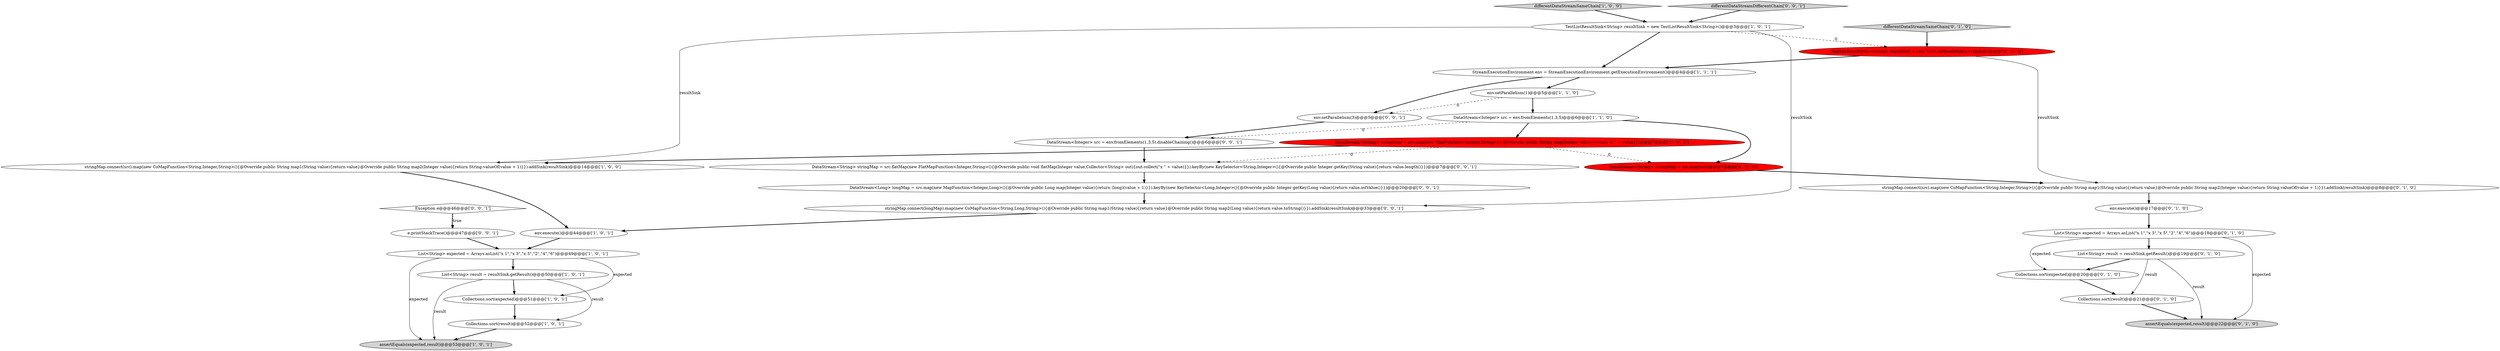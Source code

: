 digraph {
12 [style = filled, label = "DataStream<String> stringMap = src.map(new MapFunction<Integer,String>(){@Override public String map(Integer value){return \"x \" + value}})@@@7@@@['1', '0', '0']", fillcolor = red, shape = ellipse image = "AAA1AAABBB1BBB"];
26 [style = filled, label = "DataStream<Long> longMap = src.map(new MapFunction<Integer,Long>(){@Override public Long map(Integer value){return (long)(value + 1)}}).keyBy(new KeySelector<Long,Integer>(){@Override public Integer getKey(Long value){return value.intValue()}})@@@20@@@['0', '0', '1']", fillcolor = white, shape = ellipse image = "AAA0AAABBB3BBB"];
11 [style = filled, label = "assertEquals(expected,result)@@@53@@@['1', '0', '1']", fillcolor = lightgray, shape = ellipse image = "AAA0AAABBB1BBB"];
23 [style = filled, label = "Exception e@@@46@@@['0', '0', '1']", fillcolor = white, shape = diamond image = "AAA0AAABBB3BBB"];
25 [style = filled, label = "stringMap.connect(longMap).map(new CoMapFunction<String,Long,String>(){@Override public String map1(String value){return value}@Override public String map2(Long value){return value.toString()}}).addSink(resultSink)@@@33@@@['0', '0', '1']", fillcolor = white, shape = ellipse image = "AAA0AAABBB3BBB"];
5 [style = filled, label = "env.setParallelism(1)@@@5@@@['1', '1', '0']", fillcolor = white, shape = ellipse image = "AAA0AAABBB1BBB"];
28 [style = filled, label = "e.printStackTrace()@@@47@@@['0', '0', '1']", fillcolor = white, shape = ellipse image = "AAA0AAABBB3BBB"];
3 [style = filled, label = "StreamExecutionEnvironment env = StreamExecutionEnvironment.getExecutionEnvironment()@@@4@@@['1', '1', '1']", fillcolor = white, shape = ellipse image = "AAA0AAABBB1BBB"];
19 [style = filled, label = "List<String> expected = Arrays.asList(\"x 1\",\"x 3\",\"x 5\",\"2\",\"4\",\"6\")@@@18@@@['0', '1', '0']", fillcolor = white, shape = ellipse image = "AAA0AAABBB2BBB"];
29 [style = filled, label = "env.setParallelism(3)@@@5@@@['0', '0', '1']", fillcolor = white, shape = ellipse image = "AAA0AAABBB3BBB"];
9 [style = filled, label = "differentDataStreamSameChain['1', '0', '0']", fillcolor = lightgray, shape = diamond image = "AAA0AAABBB1BBB"];
24 [style = filled, label = "differentDataStreamDifferentChain['0', '0', '1']", fillcolor = lightgray, shape = diamond image = "AAA0AAABBB3BBB"];
4 [style = filled, label = "stringMap.connect(src).map(new CoMapFunction<String,Integer,String>(){@Override public String map1(String value){return value}@Override public String map2(Integer value){return String.valueOf(value + 1)}}).addSink(resultSink)@@@14@@@['1', '0', '0']", fillcolor = white, shape = ellipse image = "AAA0AAABBB1BBB"];
0 [style = filled, label = "DataStream<Integer> src = env.fromElements(1,3,5)@@@6@@@['1', '1', '0']", fillcolor = white, shape = ellipse image = "AAA0AAABBB1BBB"];
2 [style = filled, label = "List<String> expected = Arrays.asList(\"x 1\",\"x 3\",\"x 5\",\"2\",\"4\",\"6\")@@@49@@@['1', '0', '1']", fillcolor = white, shape = ellipse image = "AAA0AAABBB1BBB"];
1 [style = filled, label = "Collections.sort(result)@@@52@@@['1', '0', '1']", fillcolor = white, shape = ellipse image = "AAA0AAABBB1BBB"];
6 [style = filled, label = "TestListResultSink<String> resultSink = new TestListResultSink<String>()@@@3@@@['1', '0', '1']", fillcolor = white, shape = ellipse image = "AAA0AAABBB1BBB"];
18 [style = filled, label = "Collections.sort(result)@@@21@@@['0', '1', '0']", fillcolor = white, shape = ellipse image = "AAA0AAABBB2BBB"];
17 [style = filled, label = "Collections.sort(expected)@@@20@@@['0', '1', '0']", fillcolor = white, shape = ellipse image = "AAA0AAABBB2BBB"];
8 [style = filled, label = "env.execute()@@@44@@@['1', '0', '1']", fillcolor = white, shape = ellipse image = "AAA0AAABBB1BBB"];
21 [style = filled, label = "env.execute()@@@17@@@['0', '1', '0']", fillcolor = white, shape = ellipse image = "AAA0AAABBB2BBB"];
15 [style = filled, label = "assertEquals(expected,result)@@@22@@@['0', '1', '0']", fillcolor = lightgray, shape = ellipse image = "AAA0AAABBB2BBB"];
30 [style = filled, label = "DataStream<Integer> src = env.fromElements(1,3,5).disableChaining()@@@6@@@['0', '0', '1']", fillcolor = white, shape = ellipse image = "AAA0AAABBB3BBB"];
13 [style = filled, label = "List<String> result = resultSink.getResult()@@@19@@@['0', '1', '0']", fillcolor = white, shape = ellipse image = "AAA0AAABBB2BBB"];
14 [style = filled, label = "DataStream<String> stringMap = src.map(null)@@@7@@@['0', '1', '0']", fillcolor = red, shape = ellipse image = "AAA1AAABBB2BBB"];
10 [style = filled, label = "Collections.sort(expected)@@@51@@@['1', '0', '1']", fillcolor = white, shape = ellipse image = "AAA0AAABBB1BBB"];
22 [style = filled, label = "stringMap.connect(src).map(new CoMapFunction<String,Integer,String>(){@Override public String map1(String value){return value}@Override public String map2(Integer value){return String.valueOf(value + 1)}}).addSink(resultSink)@@@8@@@['0', '1', '0']", fillcolor = white, shape = ellipse image = "AAA0AAABBB2BBB"];
16 [style = filled, label = "differentDataStreamSameChain['0', '1', '0']", fillcolor = lightgray, shape = diamond image = "AAA0AAABBB2BBB"];
7 [style = filled, label = "List<String> result = resultSink.getResult()@@@50@@@['1', '0', '1']", fillcolor = white, shape = ellipse image = "AAA0AAABBB1BBB"];
27 [style = filled, label = "DataStream<String> stringMap = src.flatMap(new FlatMapFunction<Integer,String>(){@Override public void flatMap(Integer value,Collector<String> out){out.collect(\"x \" + value)}}).keyBy(new KeySelector<String,Integer>(){@Override public Integer getKey(String value){return value.length()}})@@@7@@@['0', '0', '1']", fillcolor = white, shape = ellipse image = "AAA0AAABBB3BBB"];
20 [style = filled, label = "TestListResultSink<String> resultSink = new TestListResultSink<>()@@@3@@@['0', '1', '0']", fillcolor = red, shape = ellipse image = "AAA1AAABBB2BBB"];
6->3 [style = bold, label=""];
21->19 [style = bold, label=""];
6->25 [style = solid, label="resultSink"];
29->30 [style = bold, label=""];
7->10 [style = bold, label=""];
6->20 [style = dashed, label="0"];
23->28 [style = dotted, label="true"];
0->12 [style = bold, label=""];
26->25 [style = bold, label=""];
30->27 [style = bold, label=""];
18->15 [style = bold, label=""];
14->22 [style = bold, label=""];
22->21 [style = bold, label=""];
2->11 [style = solid, label="expected"];
13->18 [style = solid, label="result"];
20->3 [style = bold, label=""];
20->22 [style = solid, label="resultSink"];
5->29 [style = dashed, label="0"];
9->6 [style = bold, label=""];
1->11 [style = bold, label=""];
19->15 [style = solid, label="expected"];
23->28 [style = bold, label=""];
28->2 [style = bold, label=""];
13->17 [style = bold, label=""];
3->5 [style = bold, label=""];
0->14 [style = bold, label=""];
6->4 [style = solid, label="resultSink"];
19->13 [style = bold, label=""];
12->14 [style = dashed, label="0"];
12->4 [style = bold, label=""];
5->0 [style = bold, label=""];
8->2 [style = bold, label=""];
7->11 [style = solid, label="result"];
0->30 [style = dashed, label="0"];
12->27 [style = dashed, label="0"];
19->17 [style = solid, label="expected"];
4->8 [style = bold, label=""];
2->10 [style = solid, label="expected"];
25->8 [style = bold, label=""];
13->15 [style = solid, label="result"];
2->7 [style = bold, label=""];
10->1 [style = bold, label=""];
16->20 [style = bold, label=""];
24->6 [style = bold, label=""];
3->29 [style = bold, label=""];
17->18 [style = bold, label=""];
7->1 [style = solid, label="result"];
27->26 [style = bold, label=""];
}
